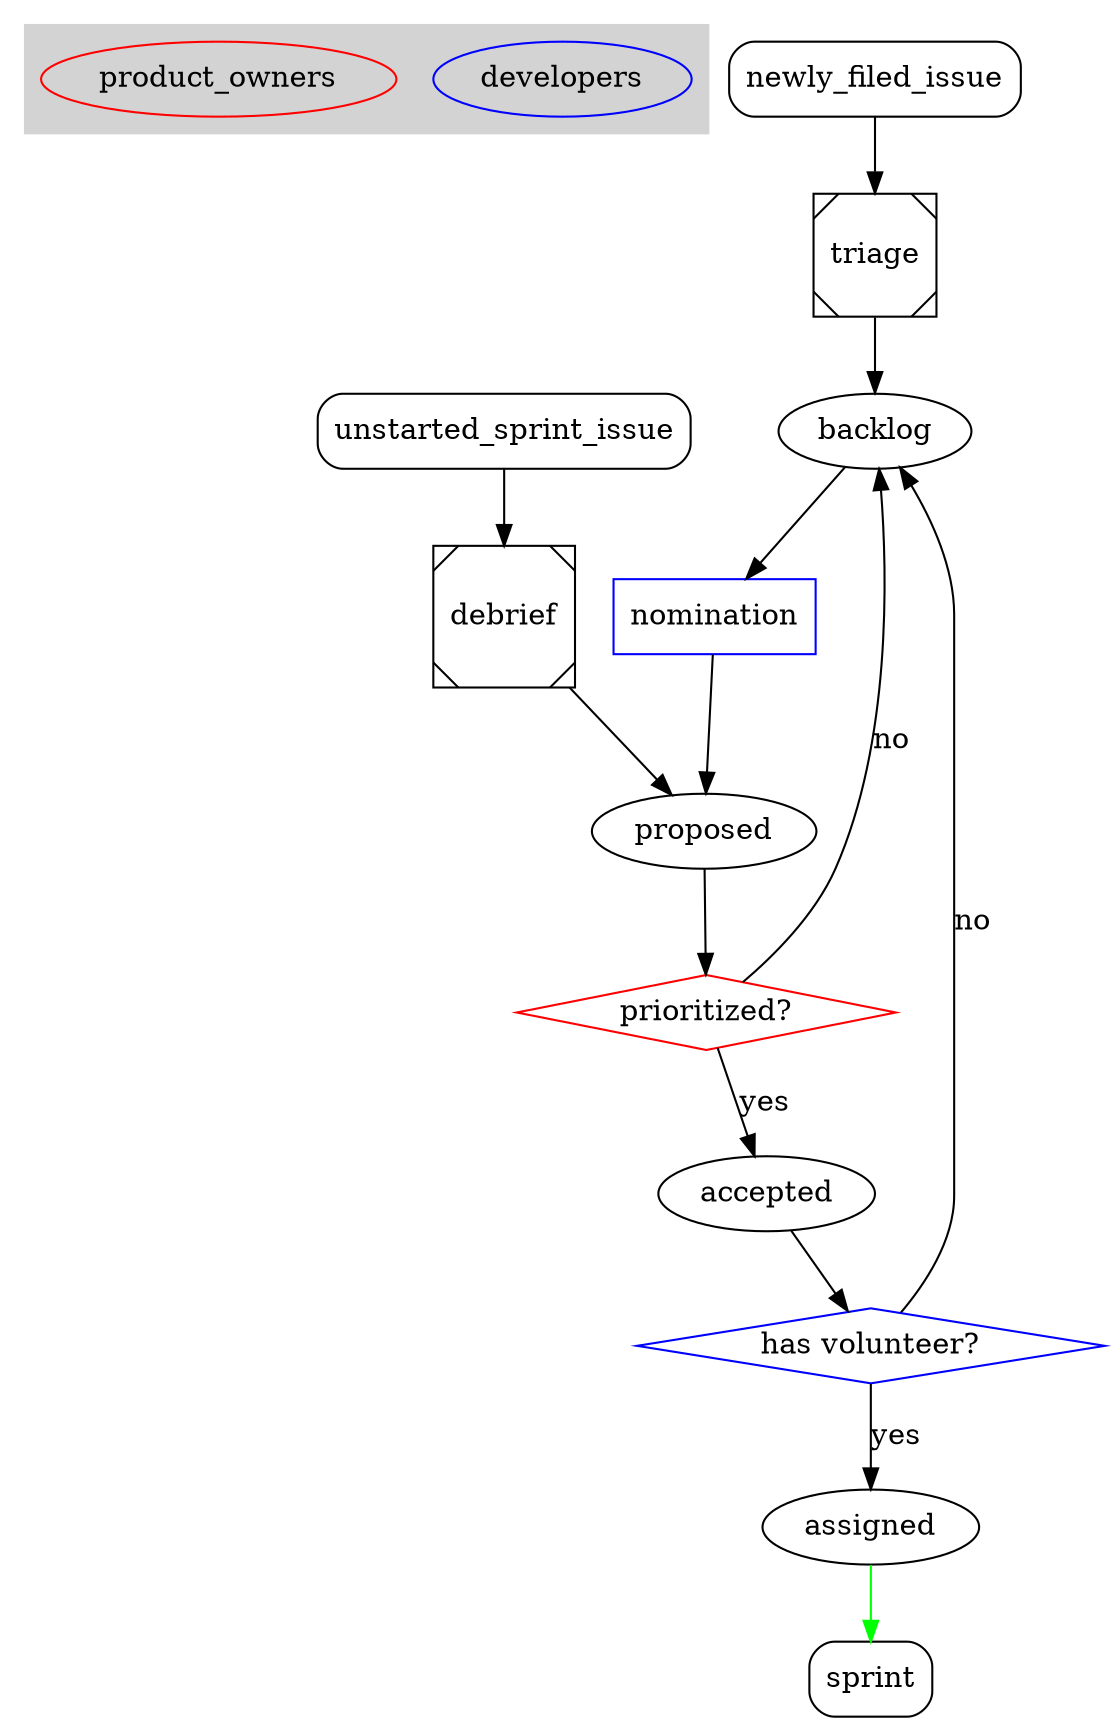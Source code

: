
digraph G {
    subgraph cluster_0 {
        developers [color=blue]
        product_owners [color=red]
        style=filled
        color=lightgrey
    }
    
    newly_filed_issue [shape=box style=rounded];
    unstarted_sprint_issue [shape=box style=rounded];
    
    triage [shape=Msquare];
    
    debrief [shape=Msquare]
    
    backlog
    
    proposed
    
    newly_filed_issue -> triage
    triage -> backlog
    
    unstarted_sprint_issue -> debrief
    debrief -> proposed
    
    
    "nomination" [shape=rectangle color=blue]
    
    
    backlog -> "nomination" -> proposed
    
    
    "prioritized?" [shape=diamond color=red]
    
    proposed -> "prioritized?"
    "prioritized?" -> backlog [label=no]
    
    accepted
    
    "prioritized?" -> accepted [label=yes]
    
    assigned
    
    sprint [shape=box style=rounded]
    
    "has volunteer?" [shape=diamond color=blue]
    
    
    
    accepted -> "has volunteer?"
    
    "has volunteer?" -> assigned [label=yes]
    
    "has volunteer?" -> backlog [label=no]
    
    assigned -> sprint [color=green]
}
